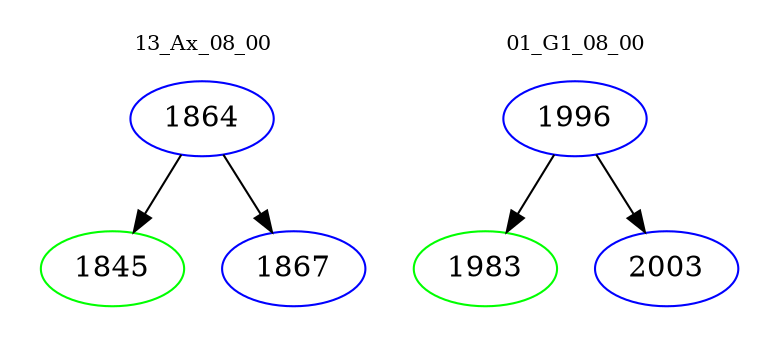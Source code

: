 digraph{
subgraph cluster_0 {
color = white
label = "13_Ax_08_00";
fontsize=10;
T0_1864 [label="1864", color="blue"]
T0_1864 -> T0_1845 [color="black"]
T0_1845 [label="1845", color="green"]
T0_1864 -> T0_1867 [color="black"]
T0_1867 [label="1867", color="blue"]
}
subgraph cluster_1 {
color = white
label = "01_G1_08_00";
fontsize=10;
T1_1996 [label="1996", color="blue"]
T1_1996 -> T1_1983 [color="black"]
T1_1983 [label="1983", color="green"]
T1_1996 -> T1_2003 [color="black"]
T1_2003 [label="2003", color="blue"]
}
}
